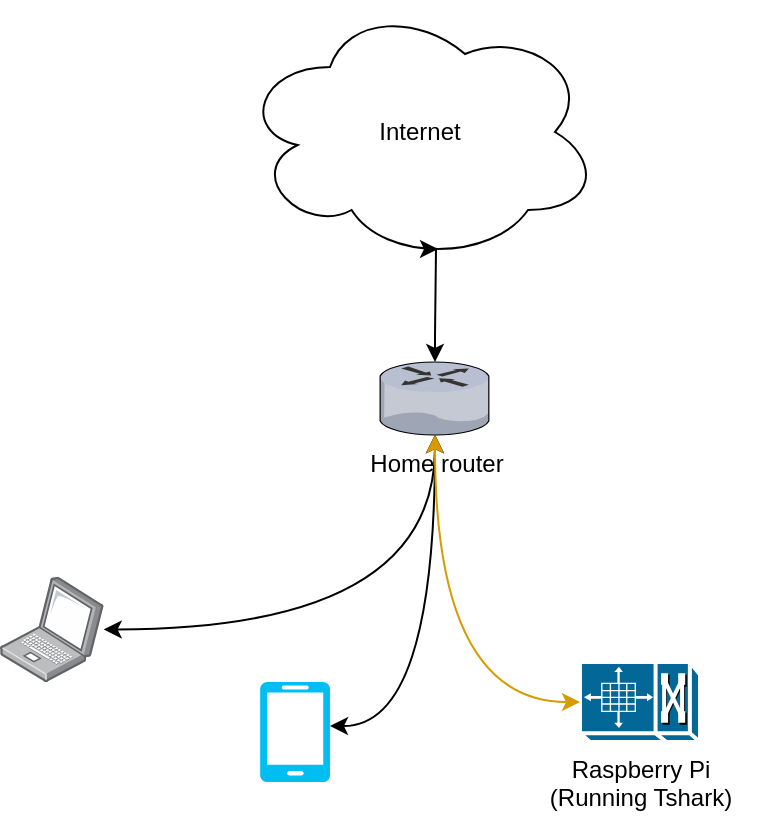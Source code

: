 <mxfile version="26.0.4">
  <diagram name="Página-1" id="ByPnyzdSTrtcEhe8VtN3">
    <mxGraphModel dx="830" dy="1616" grid="1" gridSize="10" guides="1" tooltips="1" connect="1" arrows="1" fold="1" page="1" pageScale="1" pageWidth="827" pageHeight="1169" math="0" shadow="0">
      <root>
        <mxCell id="0" />
        <mxCell id="1" parent="0" />
        <mxCell id="K6Pyr4SFYFlHtut3ddDA-1" value="Home router" style="verticalLabelPosition=bottom;sketch=0;aspect=fixed;html=1;verticalAlign=top;strokeColor=none;align=center;outlineConnect=0;shape=mxgraph.citrix.router;" parent="1" vertex="1">
          <mxGeometry x="380" y="120" width="55" height="36.5" as="geometry" />
        </mxCell>
        <mxCell id="K6Pyr4SFYFlHtut3ddDA-2" value="Raspberry Pi&lt;div&gt;(Running Tshark)&lt;/div&gt;" style="shape=mxgraph.cisco.misc.pxf;html=1;pointerEvents=1;dashed=0;fillColor=#036897;strokeColor=#ffffff;strokeWidth=2;verticalLabelPosition=bottom;verticalAlign=top;align=center;outlineConnect=0;direction=south;" parent="1" vertex="1">
          <mxGeometry x="480" y="270" width="60" height="40" as="geometry" />
        </mxCell>
        <mxCell id="K6Pyr4SFYFlHtut3ddDA-3" value="" style="verticalLabelPosition=bottom;html=1;verticalAlign=top;align=center;strokeColor=none;fillColor=#00BEF2;shape=mxgraph.azure.mobile;pointerEvents=1;" parent="1" vertex="1">
          <mxGeometry x="320" y="280" width="35" height="50" as="geometry" />
        </mxCell>
        <mxCell id="K6Pyr4SFYFlHtut3ddDA-7" style="edgeStyle=orthogonalEdgeStyle;rounded=0;orthogonalLoop=1;jettySize=auto;html=1;endArrow=classic;endFill=1;curved=1;startArrow=classic;startFill=1;" parent="1" source="K6Pyr4SFYFlHtut3ddDA-4" target="K6Pyr4SFYFlHtut3ddDA-1" edge="1">
          <mxGeometry relative="1" as="geometry" />
        </mxCell>
        <mxCell id="K6Pyr4SFYFlHtut3ddDA-4" value="" style="image;points=[];aspect=fixed;html=1;align=center;shadow=0;dashed=0;image=img/lib/allied_telesis/computer_and_terminals/Laptop.svg;" parent="1" vertex="1">
          <mxGeometry x="190" y="227.4" width="51.86" height="52.6" as="geometry" />
        </mxCell>
        <mxCell id="K6Pyr4SFYFlHtut3ddDA-8" value="" style="shape=image;html=1;verticalAlign=top;verticalLabelPosition=bottom;labelBackgroundColor=#ffffff;imageAspect=0;aspect=fixed;image=https://cdn4.iconfinder.com/data/icons/evil-icons-user-interface/64/download-128.png;align=center;" parent="1" vertex="1">
          <mxGeometry x="530" y="238.7" width="41.3" height="41.3" as="geometry" />
        </mxCell>
        <mxCell id="K6Pyr4SFYFlHtut3ddDA-9" style="edgeStyle=orthogonalEdgeStyle;rounded=0;orthogonalLoop=1;jettySize=auto;html=1;endArrow=classic;endFill=1;curved=1;startArrow=classic;startFill=1;" parent="1" target="K6Pyr4SFYFlHtut3ddDA-1" edge="1">
          <mxGeometry relative="1" as="geometry">
            <mxPoint x="355" y="301.95" as="sourcePoint" />
            <mxPoint x="521" y="204.95" as="targetPoint" />
          </mxGeometry>
        </mxCell>
        <mxCell id="K6Pyr4SFYFlHtut3ddDA-10" style="edgeStyle=orthogonalEdgeStyle;rounded=0;orthogonalLoop=1;jettySize=auto;html=1;endArrow=classic;endFill=1;curved=1;startArrow=classic;startFill=1;exitX=0.5;exitY=1;exitDx=0;exitDy=0;exitPerimeter=0;fillColor=#ffe6cc;strokeColor=#d79b00;" parent="1" source="K6Pyr4SFYFlHtut3ddDA-2" target="K6Pyr4SFYFlHtut3ddDA-1" edge="1">
          <mxGeometry relative="1" as="geometry">
            <mxPoint x="500" y="269.45" as="sourcePoint" />
            <mxPoint x="553" y="124.5" as="targetPoint" />
          </mxGeometry>
        </mxCell>
        <mxCell id="SaDwClGc7C7cKQLf9XC1-3" value="Internet" style="ellipse;shape=cloud;whiteSpace=wrap;html=1;" vertex="1" parent="1">
          <mxGeometry x="310" y="-60" width="180" height="130" as="geometry" />
        </mxCell>
        <mxCell id="SaDwClGc7C7cKQLf9XC1-4" style="edgeStyle=orthogonalEdgeStyle;rounded=0;orthogonalLoop=1;jettySize=auto;html=1;entryX=0.55;entryY=0.95;entryDx=0;entryDy=0;entryPerimeter=0;endArrow=classic;endFill=1;startArrow=classic;startFill=1;" edge="1" parent="1" target="SaDwClGc7C7cKQLf9XC1-3" source="K6Pyr4SFYFlHtut3ddDA-1">
          <mxGeometry relative="1" as="geometry">
            <mxPoint x="406.5" y="106.5" as="sourcePoint" />
            <Array as="points">
              <mxPoint x="408" y="107" />
              <mxPoint x="408" y="107" />
              <mxPoint x="408" y="64" />
            </Array>
            <mxPoint x="408.5" y="40.0" as="targetPoint" />
          </mxGeometry>
        </mxCell>
      </root>
    </mxGraphModel>
  </diagram>
</mxfile>
